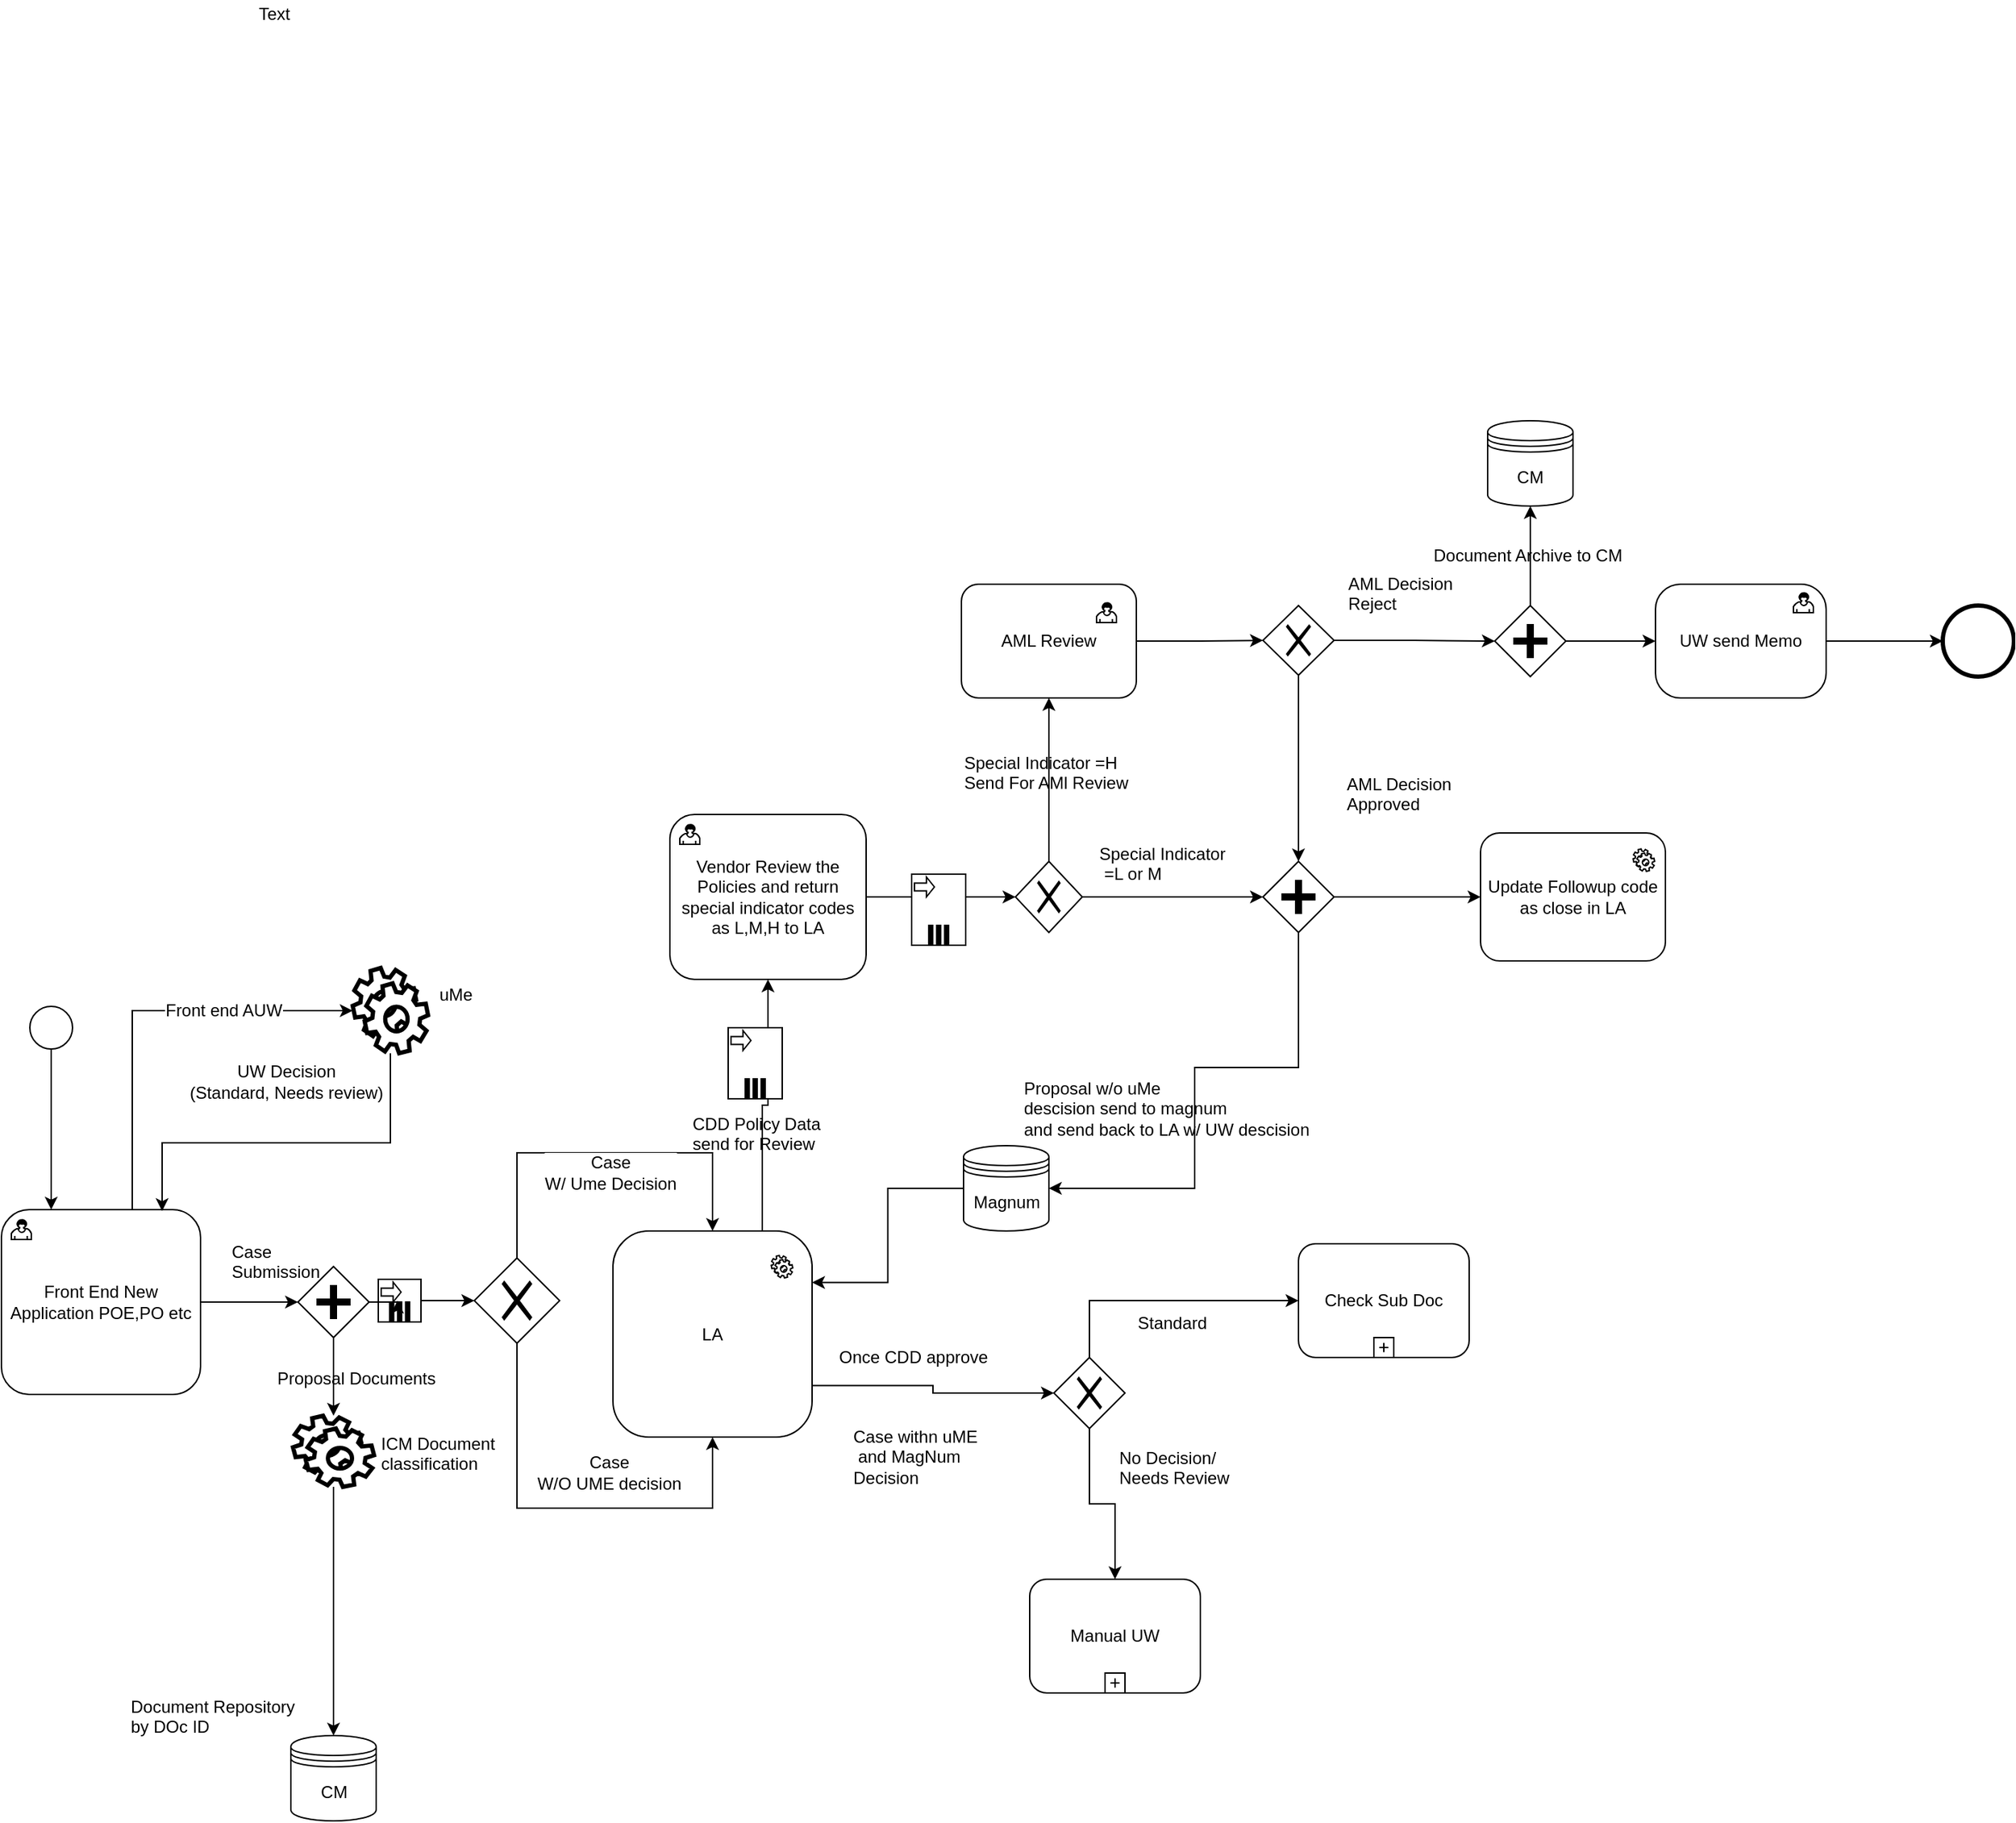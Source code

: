 <mxfile version="10.6.7" type="github"><diagram id="lxQQWJ6n7Uky1MyaPyD6" name="Page-1"><mxGraphModel dx="1634" dy="1656" grid="1" gridSize="10" guides="1" tooltips="1" connect="1" arrows="1" fold="1" page="1" pageScale="1" pageWidth="1100" pageHeight="850" math="0" shadow="0"><root><mxCell id="0"/><mxCell id="1" parent="0"/><mxCell id="KqDIMBqfsmHlB34iRNLq-1" style="edgeStyle=orthogonalEdgeStyle;rounded=0;orthogonalLoop=1;jettySize=auto;html=1;entryX=0.25;entryY=0;entryDx=0;entryDy=0;" edge="1" parent="1" source="KqDIMBqfsmHlB34iRNLq-2" target="KqDIMBqfsmHlB34iRNLq-6"><mxGeometry relative="1" as="geometry"/></mxCell><mxCell id="KqDIMBqfsmHlB34iRNLq-2" value="" style="ellipse;whiteSpace=wrap;html=1;aspect=fixed;" vertex="1" parent="1"><mxGeometry x="80" y="77" width="30" height="30" as="geometry"/></mxCell><mxCell id="KqDIMBqfsmHlB34iRNLq-3" style="edgeStyle=orthogonalEdgeStyle;rounded=0;orthogonalLoop=1;jettySize=auto;html=1;exitX=0.657;exitY=0;exitDx=0;exitDy=0;entryX=0;entryY=0.5;entryDx=0;entryDy=0;exitPerimeter=0;" edge="1" parent="1" source="KqDIMBqfsmHlB34iRNLq-6" target="KqDIMBqfsmHlB34iRNLq-10"><mxGeometry relative="1" as="geometry"><mxPoint x="240" y="90" as="targetPoint"/><Array as="points"><mxPoint x="152" y="80"/></Array></mxGeometry></mxCell><mxCell id="KqDIMBqfsmHlB34iRNLq-4" value="Front end AUW" style="text;html=1;resizable=0;points=[];align=center;verticalAlign=middle;labelBackgroundColor=#ffffff;" vertex="1" connectable="0" parent="KqDIMBqfsmHlB34iRNLq-3"><mxGeometry x="0.082" y="-1" relative="1" as="geometry"><mxPoint x="44" y="-1" as="offset"/></mxGeometry></mxCell><mxCell id="KqDIMBqfsmHlB34iRNLq-5" style="edgeStyle=orthogonalEdgeStyle;rounded=0;orthogonalLoop=1;jettySize=auto;html=1;" edge="1" parent="1" source="KqDIMBqfsmHlB34iRNLq-32" target="KqDIMBqfsmHlB34iRNLq-16"><mxGeometry relative="1" as="geometry"><mxPoint x="255" y="285" as="targetPoint"/></mxGeometry></mxCell><mxCell id="KqDIMBqfsmHlB34iRNLq-6" value="Front End New Application POE,PO etc" style="html=1;whiteSpace=wrap;rounded=1;" vertex="1" parent="1"><mxGeometry x="60" y="220" width="140" height="130" as="geometry"/></mxCell><mxCell id="KqDIMBqfsmHlB34iRNLq-7" value="" style="html=1;shape=mxgraph.bpmn.user_task;outlineConnect=0;" vertex="1" parent="KqDIMBqfsmHlB34iRNLq-6"><mxGeometry width="14" height="14" relative="1" as="geometry"><mxPoint x="7" y="7" as="offset"/></mxGeometry></mxCell><mxCell id="KqDIMBqfsmHlB34iRNLq-8" style="edgeStyle=orthogonalEdgeStyle;rounded=0;orthogonalLoop=1;jettySize=auto;html=1;entryX=0.807;entryY=0.008;entryDx=0;entryDy=0;entryPerimeter=0;" edge="1" parent="1" source="KqDIMBqfsmHlB34iRNLq-10" target="KqDIMBqfsmHlB34iRNLq-6"><mxGeometry relative="1" as="geometry"><mxPoint x="300" y="130" as="sourcePoint"/><Array as="points"><mxPoint x="334" y="173"/><mxPoint x="173" y="173"/></Array></mxGeometry></mxCell><mxCell id="KqDIMBqfsmHlB34iRNLq-9" value="UW Decision &lt;br&gt;(Standard, Needs review)" style="text;html=1;resizable=0;points=[];align=center;verticalAlign=middle;labelBackgroundColor=#ffffff;direction=north;" vertex="1" connectable="0" parent="KqDIMBqfsmHlB34iRNLq-8"><mxGeometry x="-0.184" y="-13" relative="1" as="geometry"><mxPoint x="-25.5" y="-30" as="offset"/></mxGeometry></mxCell><mxCell id="KqDIMBqfsmHlB34iRNLq-10" value="" style="shape=mxgraph.bpmn.service_task;html=1;outlineConnect=0;fontFamily=Helvetica;fontSize=12;fontColor=#000000;align=center;strokeColor=#000000;strokeWidth=3;fillColor=#ffffff;" vertex="1" parent="1"><mxGeometry x="307" y="50" width="53" height="60" as="geometry"/></mxCell><mxCell id="KqDIMBqfsmHlB34iRNLq-11" value="Case &lt;br&gt;Submission" style="text;html=1;resizable=0;points=[];autosize=1;align=left;verticalAlign=top;spacingTop=-4;" vertex="1" parent="1"><mxGeometry x="220" y="240" width="80" height="30" as="geometry"/></mxCell><mxCell id="KqDIMBqfsmHlB34iRNLq-12" style="edgeStyle=orthogonalEdgeStyle;rounded=0;orthogonalLoop=1;jettySize=auto;html=1;entryX=0.5;entryY=0;entryDx=0;entryDy=0;exitX=0.5;exitY=0;exitDx=0;exitDy=0;" edge="1" parent="1" source="KqDIMBqfsmHlB34iRNLq-16" target="KqDIMBqfsmHlB34iRNLq-21"><mxGeometry relative="1" as="geometry"><Array as="points"><mxPoint x="423" y="180"/><mxPoint x="560" y="180"/></Array></mxGeometry></mxCell><mxCell id="KqDIMBqfsmHlB34iRNLq-13" value="Case&lt;br&gt;W/ Ume Decision" style="text;html=1;resizable=0;points=[];align=center;verticalAlign=middle;labelBackgroundColor=#ffffff;" vertex="1" connectable="0" parent="KqDIMBqfsmHlB34iRNLq-12"><mxGeometry x="-0.535" y="-32" relative="1" as="geometry"><mxPoint x="33" y="2" as="offset"/></mxGeometry></mxCell><mxCell id="KqDIMBqfsmHlB34iRNLq-14" style="edgeStyle=orthogonalEdgeStyle;rounded=0;orthogonalLoop=1;jettySize=auto;html=1;entryX=0.5;entryY=1;entryDx=0;entryDy=0;exitX=0.5;exitY=1;exitDx=0;exitDy=0;" edge="1" parent="1" source="KqDIMBqfsmHlB34iRNLq-16" target="KqDIMBqfsmHlB34iRNLq-21"><mxGeometry relative="1" as="geometry"><mxPoint x="406" y="315" as="sourcePoint"/><mxPoint x="601" y="315" as="targetPoint"/><Array as="points"><mxPoint x="423" y="430"/><mxPoint x="560" y="430"/></Array></mxGeometry></mxCell><mxCell id="KqDIMBqfsmHlB34iRNLq-15" value="Case&lt;br&gt;W/O UME decision" style="text;html=1;resizable=0;points=[];align=center;verticalAlign=middle;labelBackgroundColor=#ffffff;" vertex="1" connectable="0" parent="KqDIMBqfsmHlB34iRNLq-14"><mxGeometry x="-0.114" y="-2" relative="1" as="geometry"><mxPoint x="46" y="-27" as="offset"/></mxGeometry></mxCell><mxCell id="KqDIMBqfsmHlB34iRNLq-16" value="" style="shape=mxgraph.bpmn.shape;html=1;verticalLabelPosition=bottom;labelBackgroundColor=#ffffff;verticalAlign=top;align=center;perimeter=rhombusPerimeter;background=gateway;outlineConnect=0;outline=none;symbol=exclusiveGw;" vertex="1" parent="1"><mxGeometry x="392.5" y="254" width="60" height="60" as="geometry"/></mxCell><mxCell id="KqDIMBqfsmHlB34iRNLq-17" style="edgeStyle=orthogonalEdgeStyle;rounded=0;orthogonalLoop=1;jettySize=auto;html=1;entryX=1;entryY=0.25;entryDx=0;entryDy=0;" edge="1" parent="1" source="KqDIMBqfsmHlB34iRNLq-18" target="KqDIMBqfsmHlB34iRNLq-21"><mxGeometry relative="1" as="geometry"/></mxCell><mxCell id="KqDIMBqfsmHlB34iRNLq-18" value="Magnum" style="shape=datastore;whiteSpace=wrap;html=1;" vertex="1" parent="1"><mxGeometry x="736.5" y="175" width="60" height="60" as="geometry"/></mxCell><mxCell id="KqDIMBqfsmHlB34iRNLq-19" style="edgeStyle=orthogonalEdgeStyle;rounded=0;orthogonalLoop=1;jettySize=auto;html=1;entryX=0.5;entryY=1;entryDx=0;entryDy=0;exitX=0.75;exitY=0;exitDx=0;exitDy=0;" edge="1" parent="1" source="KqDIMBqfsmHlB34iRNLq-21" target="KqDIMBqfsmHlB34iRNLq-57"><mxGeometry relative="1" as="geometry"/></mxCell><mxCell id="KqDIMBqfsmHlB34iRNLq-20" style="edgeStyle=orthogonalEdgeStyle;rounded=0;orthogonalLoop=1;jettySize=auto;html=1;entryX=0;entryY=0.5;entryDx=0;entryDy=0;exitX=1;exitY=0.75;exitDx=0;exitDy=0;" edge="1" parent="1" source="KqDIMBqfsmHlB34iRNLq-21" target="KqDIMBqfsmHlB34iRNLq-84"><mxGeometry relative="1" as="geometry"/></mxCell><mxCell id="KqDIMBqfsmHlB34iRNLq-21" value="LA" style="shape=ext;rounded=1;html=1;whiteSpace=wrap;arcSize=18;" vertex="1" parent="1"><mxGeometry x="490" y="235" width="140" height="145" as="geometry"/></mxCell><mxCell id="KqDIMBqfsmHlB34iRNLq-22" style="edgeStyle=orthogonalEdgeStyle;rounded=0;orthogonalLoop=1;jettySize=auto;html=1;" edge="1" parent="1" source="KqDIMBqfsmHlB34iRNLq-23" target="KqDIMBqfsmHlB34iRNLq-26"><mxGeometry relative="1" as="geometry"/></mxCell><mxCell id="KqDIMBqfsmHlB34iRNLq-23" value="" style="shape=mxgraph.bpmn.shape;html=1;verticalLabelPosition=bottom;labelBackgroundColor=#ffffff;verticalAlign=top;align=center;perimeter=rhombusPerimeter;background=gateway;outlineConnect=0;outline=none;symbol=parallelGw;" vertex="1" parent="1"><mxGeometry x="268.5" y="260" width="50" height="50" as="geometry"/></mxCell><mxCell id="KqDIMBqfsmHlB34iRNLq-24" style="edgeStyle=orthogonalEdgeStyle;rounded=0;orthogonalLoop=1;jettySize=auto;html=1;" edge="1" parent="1" source="KqDIMBqfsmHlB34iRNLq-6" target="KqDIMBqfsmHlB34iRNLq-23"><mxGeometry relative="1" as="geometry"><mxPoint x="380" y="285" as="targetPoint"/><mxPoint x="200" y="285" as="sourcePoint"/></mxGeometry></mxCell><mxCell id="KqDIMBqfsmHlB34iRNLq-25" value="" style="edgeStyle=orthogonalEdgeStyle;rounded=0;orthogonalLoop=1;jettySize=auto;html=1;" edge="1" parent="1" source="KqDIMBqfsmHlB34iRNLq-26" target="KqDIMBqfsmHlB34iRNLq-27"><mxGeometry relative="1" as="geometry"/></mxCell><mxCell id="KqDIMBqfsmHlB34iRNLq-26" value="" style="shape=mxgraph.bpmn.service_task;html=1;outlineConnect=0;fontFamily=Helvetica;fontSize=12;fontColor=#000000;align=center;strokeColor=#000000;strokeWidth=3;fillColor=#ffffff;" vertex="1" parent="1"><mxGeometry x="265" y="365" width="57" height="50" as="geometry"/></mxCell><mxCell id="KqDIMBqfsmHlB34iRNLq-27" value="CM" style="shape=datastore;whiteSpace=wrap;html=1;" vertex="1" parent="1"><mxGeometry x="263.5" y="590" width="60" height="60" as="geometry"/></mxCell><mxCell id="KqDIMBqfsmHlB34iRNLq-28" value="ICM Document &lt;br&gt;classification" style="text;html=1;resizable=0;points=[];autosize=1;align=left;verticalAlign=top;spacingTop=-4;" vertex="1" parent="1"><mxGeometry x="325" y="375" width="100" height="30" as="geometry"/></mxCell><mxCell id="KqDIMBqfsmHlB34iRNLq-29" value="Document Repository &lt;br&gt;by DOc ID" style="text;html=1;resizable=0;points=[];autosize=1;align=left;verticalAlign=top;spacingTop=-4;" vertex="1" parent="1"><mxGeometry x="149" y="560" width="130" height="30" as="geometry"/></mxCell><mxCell id="KqDIMBqfsmHlB34iRNLq-30" value="Proposal Documents" style="text;html=1;resizable=0;points=[];autosize=1;align=left;verticalAlign=top;spacingTop=-4;" vertex="1" parent="1"><mxGeometry x="252" y="329" width="130" height="20" as="geometry"/></mxCell><mxCell id="KqDIMBqfsmHlB34iRNLq-31" value="uMe" style="text;html=1;resizable=0;points=[];autosize=1;align=left;verticalAlign=top;spacingTop=-4;" vertex="1" parent="1"><mxGeometry x="366" y="59" width="40" height="20" as="geometry"/></mxCell><mxCell id="KqDIMBqfsmHlB34iRNLq-32" value="" style="shape=note;whiteSpace=wrap;size=0;html=1;" vertex="1" parent="1"><mxGeometry x="325" y="269" width="30" height="30" as="geometry"/></mxCell><mxCell id="KqDIMBqfsmHlB34iRNLq-33" value="" style="html=1;shape=singleArrow;arrowWidth=0.4;arrowSize=0.4;outlineConnect=0;" vertex="1" parent="KqDIMBqfsmHlB34iRNLq-32"><mxGeometry width="14" height="14" relative="1" as="geometry"><mxPoint x="2" y="2" as="offset"/></mxGeometry></mxCell><mxCell id="KqDIMBqfsmHlB34iRNLq-34" value="" style="html=1;whiteSpace=wrap;shape=parallelMarker;outlineConnect=0;" vertex="1" parent="KqDIMBqfsmHlB34iRNLq-32"><mxGeometry x="0.5" y="1" width="14" height="14" relative="1" as="geometry"><mxPoint x="-7" y="-14" as="offset"/></mxGeometry></mxCell><mxCell id="KqDIMBqfsmHlB34iRNLq-35" style="edgeStyle=orthogonalEdgeStyle;rounded=0;orthogonalLoop=1;jettySize=auto;html=1;" edge="1" parent="1" source="KqDIMBqfsmHlB34iRNLq-23" target="KqDIMBqfsmHlB34iRNLq-32"><mxGeometry relative="1" as="geometry"><mxPoint x="380" y="285" as="targetPoint"/><mxPoint x="318.5" y="285" as="sourcePoint"/></mxGeometry></mxCell><mxCell id="KqDIMBqfsmHlB34iRNLq-36" style="edgeStyle=orthogonalEdgeStyle;rounded=0;orthogonalLoop=1;jettySize=auto;html=1;entryX=0.5;entryY=0;entryDx=0;entryDy=0;exitX=0.5;exitY=1;exitDx=0;exitDy=0;" edge="1" parent="1" source="KqDIMBqfsmHlB34iRNLq-84" target="KqDIMBqfsmHlB34iRNLq-38"><mxGeometry relative="1" as="geometry"><mxPoint x="793.294" y="369.679" as="sourcePoint"/></mxGeometry></mxCell><mxCell id="KqDIMBqfsmHlB34iRNLq-37" value="Case withn uME&lt;br&gt;&amp;nbsp;and&amp;nbsp;MagNum &lt;br&gt;Decision&lt;br&gt;" style="text;html=1;resizable=0;points=[];autosize=1;align=left;verticalAlign=top;spacingTop=-4;" vertex="1" parent="1"><mxGeometry x="656.5" y="370" width="100" height="40" as="geometry"/></mxCell><mxCell id="KqDIMBqfsmHlB34iRNLq-38" value="Manual UW" style="html=1;whiteSpace=wrap;rounded=1;" vertex="1" parent="1"><mxGeometry x="783" y="480" width="120" height="80" as="geometry"/></mxCell><mxCell id="KqDIMBqfsmHlB34iRNLq-39" value="" style="html=1;shape=plus;outlineConnect=0;" vertex="1" parent="KqDIMBqfsmHlB34iRNLq-38"><mxGeometry x="0.5" y="1" width="14" height="14" relative="1" as="geometry"><mxPoint x="-7" y="-14" as="offset"/></mxGeometry></mxCell><mxCell id="KqDIMBqfsmHlB34iRNLq-40" value="No Decision/&lt;br&gt;Needs Review" style="text;html=1;resizable=0;points=[];autosize=1;align=left;verticalAlign=top;spacingTop=-4;" vertex="1" parent="1"><mxGeometry x="844" y="385" width="90" height="30" as="geometry"/></mxCell><mxCell id="KqDIMBqfsmHlB34iRNLq-41" style="edgeStyle=orthogonalEdgeStyle;rounded=0;orthogonalLoop=1;jettySize=auto;html=1;exitX=0.5;exitY=0;exitDx=0;exitDy=0;entryX=0;entryY=0.5;entryDx=0;entryDy=0;" edge="1" parent="1" source="KqDIMBqfsmHlB34iRNLq-84" target="KqDIMBqfsmHlB34iRNLq-42"><mxGeometry relative="1" as="geometry"><mxPoint x="793.294" y="311.412" as="sourcePoint"/></mxGeometry></mxCell><mxCell id="KqDIMBqfsmHlB34iRNLq-42" value="Check Sub Doc" style="html=1;whiteSpace=wrap;rounded=1;" vertex="1" parent="1"><mxGeometry x="972" y="244" width="120" height="80" as="geometry"/></mxCell><UserObject label="" link="data:page/id,g38KJujzTJCyRzfvf-G3" id="KqDIMBqfsmHlB34iRNLq-43"><mxCell style="html=1;shape=plus;outlineConnect=0;" vertex="1" parent="KqDIMBqfsmHlB34iRNLq-42"><mxGeometry x="0.5" y="1" width="14" height="14" relative="1" as="geometry"><mxPoint x="-7" y="-14" as="offset"/></mxGeometry></mxCell></UserObject><mxCell id="KqDIMBqfsmHlB34iRNLq-44" value="Standard" style="text;html=1;resizable=0;points=[];autosize=1;align=left;verticalAlign=top;spacingTop=-4;" vertex="1" parent="1"><mxGeometry x="857" y="290" width="60" height="20" as="geometry"/></mxCell><mxCell id="KqDIMBqfsmHlB34iRNLq-45" value="Text" style="text;html=1;resizable=0;points=[];autosize=1;align=left;verticalAlign=top;spacingTop=-4;" vertex="1" parent="1"><mxGeometry x="239" y="-631" width="40" height="20" as="geometry"/></mxCell><mxCell id="KqDIMBqfsmHlB34iRNLq-46" value="Update Followup code as close in LA&lt;br&gt;" style="html=1;whiteSpace=wrap;rounded=1;" vertex="1" parent="1"><mxGeometry x="1100" y="-45" width="130" height="90" as="geometry"/></mxCell><mxCell id="KqDIMBqfsmHlB34iRNLq-47" value="" style="shape=mxgraph.bpmn.service_task;html=1;outlineConnect=0;" vertex="1" parent="KqDIMBqfsmHlB34iRNLq-46"><mxGeometry x="107.25" y="11.25" width="15.167" height="15.75" as="geometry"/></mxCell><mxCell id="KqDIMBqfsmHlB34iRNLq-48" style="edgeStyle=orthogonalEdgeStyle;rounded=0;orthogonalLoop=1;jettySize=auto;html=1;" edge="1" parent="1" source="KqDIMBqfsmHlB34iRNLq-49" target="KqDIMBqfsmHlB34iRNLq-55"><mxGeometry relative="1" as="geometry"/></mxCell><mxCell id="KqDIMBqfsmHlB34iRNLq-49" value="" style="shape=mxgraph.bpmn.shape;html=1;verticalLabelPosition=bottom;labelBackgroundColor=#ffffff;verticalAlign=top;align=center;perimeter=rhombusPerimeter;background=gateway;outlineConnect=0;outline=none;symbol=exclusiveGw;" vertex="1" parent="1"><mxGeometry x="773" y="-25" width="47" height="50" as="geometry"/></mxCell><mxCell id="KqDIMBqfsmHlB34iRNLq-50" style="edgeStyle=orthogonalEdgeStyle;rounded=0;orthogonalLoop=1;jettySize=auto;html=1;entryX=0.5;entryY=1;entryDx=0;entryDy=0;exitX=0.5;exitY=0;exitDx=0;exitDy=0;" edge="1" parent="1" source="KqDIMBqfsmHlB34iRNLq-49" target="KqDIMBqfsmHlB34iRNLq-61"><mxGeometry relative="1" as="geometry"><mxPoint x="812" y="244" as="sourcePoint"/><mxPoint x="954" y="120" as="targetPoint"/></mxGeometry></mxCell><mxCell id="KqDIMBqfsmHlB34iRNLq-51" value="Special Indicator =H&lt;br&gt;Send For AMl Review&lt;br&gt;" style="text;html=1;resizable=0;points=[];autosize=1;align=left;verticalAlign=top;spacingTop=-4;" vertex="1" parent="1"><mxGeometry x="735" y="-104" width="130" height="30" as="geometry"/></mxCell><mxCell id="KqDIMBqfsmHlB34iRNLq-52" value="Special Indicator&lt;br&gt;&amp;nbsp;=L or M" style="text;html=1;resizable=0;points=[];autosize=1;align=left;verticalAlign=top;spacingTop=-4;" vertex="1" parent="1"><mxGeometry x="830" y="-40" width="100" height="30" as="geometry"/></mxCell><mxCell id="KqDIMBqfsmHlB34iRNLq-53" style="edgeStyle=orthogonalEdgeStyle;rounded=0;orthogonalLoop=1;jettySize=auto;html=1;exitX=0.5;exitY=1;exitDx=0;exitDy=0;" edge="1" parent="1" source="KqDIMBqfsmHlB34iRNLq-55" target="KqDIMBqfsmHlB34iRNLq-18"><mxGeometry relative="1" as="geometry"><mxPoint x="840" y="120" as="targetPoint"/><Array as="points"><mxPoint x="899" y="120"/></Array></mxGeometry></mxCell><mxCell id="KqDIMBqfsmHlB34iRNLq-54" style="edgeStyle=orthogonalEdgeStyle;rounded=0;orthogonalLoop=1;jettySize=auto;html=1;entryX=0;entryY=0.5;entryDx=0;entryDy=0;" edge="1" parent="1" source="KqDIMBqfsmHlB34iRNLq-55" target="KqDIMBqfsmHlB34iRNLq-46"><mxGeometry relative="1" as="geometry"/></mxCell><mxCell id="KqDIMBqfsmHlB34iRNLq-55" value="" style="shape=mxgraph.bpmn.shape;html=1;verticalLabelPosition=bottom;labelBackgroundColor=#ffffff;verticalAlign=top;align=center;perimeter=rhombusPerimeter;background=gateway;outlineConnect=0;outline=none;symbol=parallelGw;" vertex="1" parent="1"><mxGeometry x="947" y="-25" width="50" height="50" as="geometry"/></mxCell><mxCell id="KqDIMBqfsmHlB34iRNLq-56" style="edgeStyle=orthogonalEdgeStyle;rounded=0;orthogonalLoop=1;jettySize=auto;html=1;entryX=0;entryY=0.5;entryDx=0;entryDy=0;" edge="1" parent="1" source="KqDIMBqfsmHlB34iRNLq-57" target="KqDIMBqfsmHlB34iRNLq-49"><mxGeometry relative="1" as="geometry"/></mxCell><mxCell id="KqDIMBqfsmHlB34iRNLq-57" value="Vendor Review the Policies and return special indicator codes as L,M,H to LA" style="html=1;whiteSpace=wrap;rounded=1;" vertex="1" parent="1"><mxGeometry x="530" y="-58" width="138" height="116" as="geometry"/></mxCell><mxCell id="KqDIMBqfsmHlB34iRNLq-58" value="" style="html=1;shape=mxgraph.bpmn.user_task;outlineConnect=0;" vertex="1" parent="KqDIMBqfsmHlB34iRNLq-57"><mxGeometry width="14" height="14" relative="1" as="geometry"><mxPoint x="7" y="7" as="offset"/></mxGeometry></mxCell><mxCell id="KqDIMBqfsmHlB34iRNLq-59" value="Proposal w/o uMe&amp;nbsp;&lt;br&gt;descision send to magnum&lt;br&gt;and send back to LA w/ UW descision" style="text;html=1;resizable=0;points=[];autosize=1;align=left;verticalAlign=top;spacingTop=-4;" vertex="1" parent="1"><mxGeometry x="777" y="125" width="220" height="40" as="geometry"/></mxCell><mxCell id="KqDIMBqfsmHlB34iRNLq-60" style="edgeStyle=orthogonalEdgeStyle;rounded=0;orthogonalLoop=1;jettySize=auto;html=1;" edge="1" parent="1" source="KqDIMBqfsmHlB34iRNLq-81" target="KqDIMBqfsmHlB34iRNLq-79"><mxGeometry relative="1" as="geometry"/></mxCell><mxCell id="KqDIMBqfsmHlB34iRNLq-61" value="AML Review" style="shape=ext;rounded=1;html=1;whiteSpace=wrap;" vertex="1" parent="1"><mxGeometry x="735" y="-220" width="123" height="80" as="geometry"/></mxCell><mxCell id="KqDIMBqfsmHlB34iRNLq-62" value="" style="html=1;shape=mxgraph.bpmn.user_task;outlineConnect=0;" vertex="1" parent="1"><mxGeometry x="830" y="-207" width="14" height="14" as="geometry"><mxPoint x="7" y="7" as="offset"/></mxGeometry></mxCell><mxCell id="KqDIMBqfsmHlB34iRNLq-63" style="edgeStyle=orthogonalEdgeStyle;rounded=0;orthogonalLoop=1;jettySize=auto;html=1;entryX=0;entryY=0.5;entryDx=0;entryDy=0;exitX=1;exitY=0.5;exitDx=0;exitDy=0;" edge="1" parent="1" source="KqDIMBqfsmHlB34iRNLq-79" target="KqDIMBqfsmHlB34iRNLq-66"><mxGeometry relative="1" as="geometry"/></mxCell><mxCell id="KqDIMBqfsmHlB34iRNLq-64" value="AML Decision &lt;br&gt;Approved" style="text;html=1;resizable=0;points=[];autosize=1;align=left;verticalAlign=top;spacingTop=-4;" vertex="1" parent="1"><mxGeometry x="1004" y="-89" width="90" height="30" as="geometry"/></mxCell><mxCell id="KqDIMBqfsmHlB34iRNLq-65" style="edgeStyle=orthogonalEdgeStyle;rounded=0;orthogonalLoop=1;jettySize=auto;html=1;entryX=0;entryY=0.5;entryDx=0;entryDy=0;" edge="1" parent="1" source="KqDIMBqfsmHlB34iRNLq-66" target="KqDIMBqfsmHlB34iRNLq-83"><mxGeometry relative="1" as="geometry"/></mxCell><mxCell id="KqDIMBqfsmHlB34iRNLq-66" value="UW send Memo&lt;br&gt;" style="shape=ext;rounded=1;html=1;whiteSpace=wrap;arcSize=22;" vertex="1" parent="1"><mxGeometry x="1223" y="-220" width="120" height="80" as="geometry"/></mxCell><mxCell id="KqDIMBqfsmHlB34iRNLq-67" value="" style="html=1;shape=mxgraph.bpmn.user_task;outlineConnect=0;" vertex="1" parent="1"><mxGeometry x="1320" y="-214" width="14" height="14" as="geometry"><mxPoint x="7" y="7" as="offset"/></mxGeometry></mxCell><mxCell id="KqDIMBqfsmHlB34iRNLq-68" value="AML Decision&amp;nbsp;&lt;br&gt;Reject&lt;br&gt;" style="text;html=1;resizable=0;points=[];autosize=1;align=left;verticalAlign=top;spacingTop=-4;" vertex="1" parent="1"><mxGeometry x="1005" y="-230" width="90" height="30" as="geometry"/></mxCell><mxCell id="KqDIMBqfsmHlB34iRNLq-69" style="edgeStyle=orthogonalEdgeStyle;rounded=0;orthogonalLoop=1;jettySize=auto;html=1;exitX=0.5;exitY=0;exitDx=0;exitDy=0;" edge="1" parent="1" source="KqDIMBqfsmHlB34iRNLq-79" target="KqDIMBqfsmHlB34iRNLq-70"><mxGeometry relative="1" as="geometry"><mxPoint x="870" y="6" as="targetPoint"/></mxGeometry></mxCell><mxCell id="KqDIMBqfsmHlB34iRNLq-70" value="CM" style="shape=datastore;whiteSpace=wrap;html=1;" vertex="1" parent="1"><mxGeometry x="1105" y="-335" width="60" height="60" as="geometry"/></mxCell><mxCell id="KqDIMBqfsmHlB34iRNLq-71" value="Document Archive to CM" style="text;html=1;resizable=0;points=[];autosize=1;align=left;verticalAlign=top;spacingTop=-4;" vertex="1" parent="1"><mxGeometry x="1064.5" y="-250" width="150" height="20" as="geometry"/></mxCell><mxCell id="KqDIMBqfsmHlB34iRNLq-72" value="" style="shape=note;whiteSpace=wrap;size=0;html=1;" vertex="1" parent="1"><mxGeometry x="700" y="-16" width="38" height="50" as="geometry"/></mxCell><mxCell id="KqDIMBqfsmHlB34iRNLq-73" value="" style="html=1;shape=singleArrow;arrowWidth=0.4;arrowSize=0.4;outlineConnect=0;" vertex="1" parent="KqDIMBqfsmHlB34iRNLq-72"><mxGeometry width="14" height="14" relative="1" as="geometry"><mxPoint x="2" y="2" as="offset"/></mxGeometry></mxCell><mxCell id="KqDIMBqfsmHlB34iRNLq-74" value="" style="html=1;whiteSpace=wrap;shape=parallelMarker;outlineConnect=0;" vertex="1" parent="KqDIMBqfsmHlB34iRNLq-72"><mxGeometry x="0.5" y="1" width="14" height="14" relative="1" as="geometry"><mxPoint x="-7" y="-14" as="offset"/></mxGeometry></mxCell><mxCell id="KqDIMBqfsmHlB34iRNLq-75" value="" style="shape=note;whiteSpace=wrap;size=0;html=1;" vertex="1" parent="1"><mxGeometry x="571" y="92" width="38" height="50" as="geometry"/></mxCell><mxCell id="KqDIMBqfsmHlB34iRNLq-76" value="" style="html=1;shape=singleArrow;arrowWidth=0.4;arrowSize=0.4;outlineConnect=0;" vertex="1" parent="KqDIMBqfsmHlB34iRNLq-75"><mxGeometry width="14" height="14" relative="1" as="geometry"><mxPoint x="2" y="2" as="offset"/></mxGeometry></mxCell><mxCell id="KqDIMBqfsmHlB34iRNLq-77" value="" style="html=1;whiteSpace=wrap;shape=parallelMarker;outlineConnect=0;" vertex="1" parent="KqDIMBqfsmHlB34iRNLq-75"><mxGeometry x="0.5" y="1" width="14" height="14" relative="1" as="geometry"><mxPoint x="-7" y="-14" as="offset"/></mxGeometry></mxCell><mxCell id="KqDIMBqfsmHlB34iRNLq-78" value="CDD Policy Data &lt;br&gt;send for Review" style="text;html=1;resizable=0;points=[];autosize=1;align=left;verticalAlign=top;spacingTop=-4;" vertex="1" parent="1"><mxGeometry x="544" y="150" width="110" height="30" as="geometry"/></mxCell><mxCell id="KqDIMBqfsmHlB34iRNLq-79" value="" style="shape=mxgraph.bpmn.shape;html=1;verticalLabelPosition=bottom;labelBackgroundColor=#ffffff;verticalAlign=top;align=center;perimeter=rhombusPerimeter;background=gateway;outlineConnect=0;outline=none;symbol=parallelGw;" vertex="1" parent="1"><mxGeometry x="1110" y="-205" width="50" height="50" as="geometry"/></mxCell><mxCell id="KqDIMBqfsmHlB34iRNLq-80" style="edgeStyle=orthogonalEdgeStyle;rounded=0;orthogonalLoop=1;jettySize=auto;html=1;exitX=0.5;exitY=1;exitDx=0;exitDy=0;entryX=0.5;entryY=0;entryDx=0;entryDy=0;" edge="1" parent="1" source="KqDIMBqfsmHlB34iRNLq-81" target="KqDIMBqfsmHlB34iRNLq-55"><mxGeometry relative="1" as="geometry"/></mxCell><mxCell id="KqDIMBqfsmHlB34iRNLq-81" value="" style="shape=mxgraph.bpmn.shape;html=1;verticalLabelPosition=bottom;labelBackgroundColor=#ffffff;verticalAlign=top;align=center;perimeter=rhombusPerimeter;background=gateway;outlineConnect=0;outline=none;symbol=exclusiveGw;" vertex="1" parent="1"><mxGeometry x="947" y="-205" width="50" height="49" as="geometry"/></mxCell><mxCell id="KqDIMBqfsmHlB34iRNLq-82" style="edgeStyle=orthogonalEdgeStyle;rounded=0;orthogonalLoop=1;jettySize=auto;html=1;" edge="1" parent="1" source="KqDIMBqfsmHlB34iRNLq-61" target="KqDIMBqfsmHlB34iRNLq-81"><mxGeometry relative="1" as="geometry"><mxPoint x="858" y="-180.353" as="sourcePoint"/><mxPoint x="1004.353" y="-180.353" as="targetPoint"/></mxGeometry></mxCell><mxCell id="KqDIMBqfsmHlB34iRNLq-83" value="" style="shape=mxgraph.bpmn.shape;html=1;verticalLabelPosition=bottom;labelBackgroundColor=#ffffff;verticalAlign=top;align=center;perimeter=ellipsePerimeter;outlineConnect=0;outline=end;symbol=general;" vertex="1" parent="1"><mxGeometry x="1425" y="-205" width="50" height="50" as="geometry"/></mxCell><mxCell id="KqDIMBqfsmHlB34iRNLq-84" value="" style="shape=mxgraph.bpmn.shape;html=1;verticalLabelPosition=bottom;labelBackgroundColor=#ffffff;verticalAlign=top;align=center;perimeter=rhombusPerimeter;background=gateway;outlineConnect=0;outline=none;symbol=exclusiveGw;" vertex="1" parent="1"><mxGeometry x="800" y="324" width="50" height="50" as="geometry"/></mxCell><mxCell id="KqDIMBqfsmHlB34iRNLq-85" value="Once CDD approve" style="text;html=1;resizable=0;points=[];autosize=1;align=left;verticalAlign=top;spacingTop=-4;" vertex="1" parent="1"><mxGeometry x="646.5" y="314" width="120" height="20" as="geometry"/></mxCell><mxCell id="KqDIMBqfsmHlB34iRNLq-86" value="" style="shape=mxgraph.bpmn.service_task;html=1;outlineConnect=0;" vertex="1" parent="1"><mxGeometry x="601.25" y="252.25" width="15.167" height="15.75" as="geometry"/></mxCell></root></mxGraphModel></diagram><diagram name="Check Sub-Doc" id="SPMCeLQFi5XglZAR8ZqK"><mxGraphModel dx="1634" dy="806" grid="1" gridSize="10" guides="1" tooltips="1" connect="1" arrows="1" fold="1" page="1" pageScale="1" pageWidth="1100" pageHeight="850" math="0" shadow="0"><root><mxCell id="WwblNFEP8pAeLDru7k0a-0"/><mxCell id="WwblNFEP8pAeLDru7k0a-1" parent="WwblNFEP8pAeLDru7k0a-0"/><mxCell id="RSEC_-hgBKdYAVpmYEb4-9" style="edgeStyle=orthogonalEdgeStyle;rounded=0;orthogonalLoop=1;jettySize=auto;html=1;entryX=0;entryY=0.5;entryDx=0;entryDy=0;" parent="WwblNFEP8pAeLDru7k0a-1" source="oemNn3tYLQiDxQ61lGhI-0" target="RSEC_-hgBKdYAVpmYEb4-5" edge="1"><mxGeometry relative="1" as="geometry"/></mxCell><mxCell id="oemNn3tYLQiDxQ61lGhI-0" value="" style="shape=mxgraph.bpmn.shape;html=1;verticalLabelPosition=bottom;labelBackgroundColor=#ffffff;verticalAlign=top;align=center;perimeter=ellipsePerimeter;outlineConnect=0;outline=standard;symbol=general;" parent="WwblNFEP8pAeLDru7k0a-1" vertex="1"><mxGeometry x="70" y="453" width="50" height="50" as="geometry"/></mxCell><mxCell id="XcDbVO_ld1ygjVAdSSOk-2" style="edgeStyle=orthogonalEdgeStyle;rounded=0;orthogonalLoop=1;jettySize=auto;html=1;entryX=0.5;entryY=0;entryDx=0;entryDy=0;" parent="WwblNFEP8pAeLDru7k0a-1" source="X1d6xL5DRHUXLidoICGH-3" target="XcDbVO_ld1ygjVAdSSOk-0" edge="1"><mxGeometry relative="1" as="geometry"/></mxCell><mxCell id="X1d6xL5DRHUXLidoICGH-3" value="Check ICC" style="html=1;whiteSpace=wrap;rounded=1;" parent="WwblNFEP8pAeLDru7k0a-1" vertex="1"><mxGeometry x="260" y="301" width="120" height="80" as="geometry"/></mxCell><mxCell id="RSEC_-hgBKdYAVpmYEb4-0" value="" style="shape=mxgraph.bpmn.service_task;html=1;outlineConnect=0;" parent="X1d6xL5DRHUXLidoICGH-3" vertex="1"><mxGeometry x="106" y="10" width="14" height="14" as="geometry"/></mxCell><mxCell id="G4sugsOVQFpJAqId70U1-5" style="edgeStyle=orthogonalEdgeStyle;rounded=0;orthogonalLoop=1;jettySize=auto;html=1;entryX=0;entryY=0.5;entryDx=0;entryDy=0;" parent="WwblNFEP8pAeLDru7k0a-1" source="RSEC_-hgBKdYAVpmYEb4-1" target="XcDbVO_ld1ygjVAdSSOk-0" edge="1"><mxGeometry relative="1" as="geometry"/></mxCell><mxCell id="RSEC_-hgBKdYAVpmYEb4-1" value="Check Giro" style="html=1;whiteSpace=wrap;rounded=1;" parent="WwblNFEP8pAeLDru7k0a-1" vertex="1"><mxGeometry x="263" y="420" width="120" height="80" as="geometry"/></mxCell><mxCell id="RSEC_-hgBKdYAVpmYEb4-2" value="" style="shape=mxgraph.bpmn.service_task;html=1;outlineConnect=0;" parent="RSEC_-hgBKdYAVpmYEb4-1" vertex="1"><mxGeometry x="106" y="10" width="14" height="14" as="geometry"/></mxCell><mxCell id="RSEC_-hgBKdYAVpmYEb4-3" value="Check E manager Approval/PMS" style="html=1;whiteSpace=wrap;rounded=1;" parent="WwblNFEP8pAeLDru7k0a-1" vertex="1"><mxGeometry x="270" y="560" width="120" height="80" as="geometry"/></mxCell><mxCell id="RSEC_-hgBKdYAVpmYEb4-4" value="" style="shape=mxgraph.bpmn.service_task;html=1;outlineConnect=0;" parent="RSEC_-hgBKdYAVpmYEb4-3" vertex="1"><mxGeometry x="106" y="10" width="14" height="14" as="geometry"/></mxCell><mxCell id="RSEC_-hgBKdYAVpmYEb4-7" style="edgeStyle=orthogonalEdgeStyle;rounded=0;orthogonalLoop=1;jettySize=auto;html=1;entryX=-0.008;entryY=0.6;entryDx=0;entryDy=0;entryPerimeter=0;exitX=0.5;exitY=0;exitDx=0;exitDy=0;" parent="WwblNFEP8pAeLDru7k0a-1" source="RSEC_-hgBKdYAVpmYEb4-5" target="X1d6xL5DRHUXLidoICGH-3" edge="1"><mxGeometry relative="1" as="geometry"/></mxCell><mxCell id="RSEC_-hgBKdYAVpmYEb4-8" style="edgeStyle=orthogonalEdgeStyle;rounded=0;orthogonalLoop=1;jettySize=auto;html=1;entryX=0;entryY=0.75;entryDx=0;entryDy=0;" parent="WwblNFEP8pAeLDru7k0a-1" source="RSEC_-hgBKdYAVpmYEb4-5" target="RSEC_-hgBKdYAVpmYEb4-1" edge="1"><mxGeometry relative="1" as="geometry"><Array as="points"><mxPoint x="195" y="480"/></Array></mxGeometry></mxCell><mxCell id="RSEC_-hgBKdYAVpmYEb4-12" style="edgeStyle=orthogonalEdgeStyle;rounded=0;orthogonalLoop=1;jettySize=auto;html=1;entryX=0.008;entryY=0.613;entryDx=0;entryDy=0;exitX=0.5;exitY=1;exitDx=0;exitDy=0;entryPerimeter=0;" parent="WwblNFEP8pAeLDru7k0a-1" source="RSEC_-hgBKdYAVpmYEb4-5" edge="1"><mxGeometry relative="1" as="geometry"><mxPoint x="261" y="609" as="targetPoint"/><Array as="points"><mxPoint x="195" y="609"/></Array></mxGeometry></mxCell><mxCell id="RSEC_-hgBKdYAVpmYEb4-5" value="" style="shape=mxgraph.bpmn.shape;html=1;verticalLabelPosition=bottom;labelBackgroundColor=#ffffff;verticalAlign=top;align=center;perimeter=rhombusPerimeter;background=gateway;outlineConnect=0;outline=none;symbol=exclusiveGw;" parent="WwblNFEP8pAeLDru7k0a-1" vertex="1"><mxGeometry x="166.5" y="453" width="50" height="50" as="geometry"/></mxCell><mxCell id="NTiKDYXXpKOSlro2UbRk-3" value="" style="edgeStyle=orthogonalEdgeStyle;rounded=0;orthogonalLoop=1;jettySize=auto;html=1;exitX=0.5;exitY=0;exitDx=0;exitDy=0;entryX=0;entryY=0.5;entryDx=0;entryDy=0;" parent="WwblNFEP8pAeLDru7k0a-1" source="NTiKDYXXpKOSlro2UbRk-5" target="XcDbVO_ld1ygjVAdSSOk-13" edge="1"><mxGeometry relative="1" as="geometry"><mxPoint x="610" y="630" as="targetPoint"/></mxGeometry></mxCell><mxCell id="NTiKDYXXpKOSlro2UbRk-8" style="edgeStyle=orthogonalEdgeStyle;rounded=0;orthogonalLoop=1;jettySize=auto;html=1;entryX=0;entryY=0.5;entryDx=0;entryDy=0;" parent="WwblNFEP8pAeLDru7k0a-1" source="yAo2hCWkVZ8JigcnvL-N-0" target="NTiKDYXXpKOSlro2UbRk-5" edge="1"><mxGeometry relative="1" as="geometry"/></mxCell><mxCell id="yAo2hCWkVZ8JigcnvL-N-0" value="CM" style="shape=datastore;whiteSpace=wrap;html=1;" parent="WwblNFEP8pAeLDru7k0a-1" vertex="1"><mxGeometry x="575" y="415" width="80" height="90" as="geometry"/></mxCell><mxCell id="XcDbVO_ld1ygjVAdSSOk-6" style="edgeStyle=orthogonalEdgeStyle;rounded=0;orthogonalLoop=1;jettySize=auto;html=1;exitX=1;exitY=0.5;exitDx=0;exitDy=0;" parent="WwblNFEP8pAeLDru7k0a-1" source="XcDbVO_ld1ygjVAdSSOk-0" target="yAo2hCWkVZ8JigcnvL-N-0" edge="1"><mxGeometry relative="1" as="geometry"/></mxCell><mxCell id="XcDbVO_ld1ygjVAdSSOk-7" value="Check Document &lt;br&gt;in CM" style="text;html=1;resizable=0;points=[];autosize=1;align=left;verticalAlign=top;spacingTop=-4;" parent="WwblNFEP8pAeLDru7k0a-1" vertex="1"><mxGeometry x="480" y="407" width="110" height="30" as="geometry"/></mxCell><mxCell id="NTiKDYXXpKOSlro2UbRk-11" style="edgeStyle=orthogonalEdgeStyle;rounded=0;orthogonalLoop=1;jettySize=auto;html=1;entryX=0;entryY=0.5;entryDx=0;entryDy=0;" parent="WwblNFEP8pAeLDru7k0a-1" source="XcDbVO_ld1ygjVAdSSOk-13" target="NTiKDYXXpKOSlro2UbRk-9" edge="1"><mxGeometry relative="1" as="geometry"/></mxCell><mxCell id="NTiKDYXXpKOSlro2UbRk-30" style="edgeStyle=orthogonalEdgeStyle;rounded=0;orthogonalLoop=1;jettySize=auto;html=1;entryX=-0.008;entryY=0.413;entryDx=0;entryDy=0;entryPerimeter=0;exitX=0.5;exitY=0;exitDx=0;exitDy=0;" parent="WwblNFEP8pAeLDru7k0a-1" source="XcDbVO_ld1ygjVAdSSOk-13" target="NTiKDYXXpKOSlro2UbRk-26" edge="1"><mxGeometry relative="1" as="geometry"/></mxCell><mxCell id="XcDbVO_ld1ygjVAdSSOk-13" value="" style="shape=mxgraph.bpmn.shape;html=1;verticalLabelPosition=bottom;labelBackgroundColor=#ffffff;verticalAlign=top;align=center;perimeter=rhombusPerimeter;background=gateway;outlineConnect=0;outline=none;symbol=exclusiveGw;" parent="WwblNFEP8pAeLDru7k0a-1" vertex="1"><mxGeometry x="770" y="349" width="50" height="50" as="geometry"/></mxCell><mxCell id="XcDbVO_ld1ygjVAdSSOk-0" value="" style="shape=mxgraph.bpmn.shape;html=1;verticalLabelPosition=bottom;labelBackgroundColor=#ffffff;verticalAlign=top;align=center;perimeter=rhombusPerimeter;background=gateway;outlineConnect=0;outline=none;symbol=parallelGw;" parent="WwblNFEP8pAeLDru7k0a-1" vertex="1"><mxGeometry x="440" y="433.5" width="60" height="53" as="geometry"/></mxCell><mxCell id="XcDbVO_ld1ygjVAdSSOk-24" value="" style="edgeStyle=orthogonalEdgeStyle;rounded=0;orthogonalLoop=1;jettySize=auto;html=1;" parent="WwblNFEP8pAeLDru7k0a-1" source="RSEC_-hgBKdYAVpmYEb4-3" target="XcDbVO_ld1ygjVAdSSOk-0" edge="1"><mxGeometry relative="1" as="geometry"><mxPoint x="390" y="600" as="sourcePoint"/><mxPoint x="490" y="450" as="targetPoint"/></mxGeometry></mxCell><mxCell id="NTiKDYXXpKOSlro2UbRk-33" style="edgeStyle=orthogonalEdgeStyle;rounded=0;orthogonalLoop=1;jettySize=auto;html=1;entryX=0.5;entryY=0;entryDx=0;entryDy=0;" parent="WwblNFEP8pAeLDru7k0a-1" source="NTiKDYXXpKOSlro2UbRk-5" target="NTiKDYXXpKOSlro2UbRk-12" edge="1"><mxGeometry relative="1" as="geometry"/></mxCell><mxCell id="NTiKDYXXpKOSlro2UbRk-34" style="edgeStyle=orthogonalEdgeStyle;rounded=0;orthogonalLoop=1;jettySize=auto;html=1;entryX=0;entryY=0.5;entryDx=0;entryDy=0;exitX=0.5;exitY=1;exitDx=0;exitDy=0;" parent="WwblNFEP8pAeLDru7k0a-1" source="NTiKDYXXpKOSlro2UbRk-5" target="NTiKDYXXpKOSlro2UbRk-13" edge="1"><mxGeometry relative="1" as="geometry"><mxPoint x="750" y="610" as="targetPoint"/></mxGeometry></mxCell><mxCell id="NTiKDYXXpKOSlro2UbRk-5" value="" style="shape=mxgraph.bpmn.shape;html=1;verticalLabelPosition=bottom;labelBackgroundColor=#ffffff;verticalAlign=top;align=center;perimeter=rhombusPerimeter;background=gateway;outlineConnect=0;outline=none;symbol=parallelGw;" parent="WwblNFEP8pAeLDru7k0a-1" vertex="1"><mxGeometry x="700" y="433.5" width="60" height="53" as="geometry"/></mxCell><mxCell id="NTiKDYXXpKOSlro2UbRk-9" value="Suspend" style="shape=ext;rounded=1;html=1;whiteSpace=wrap;" parent="WwblNFEP8pAeLDru7k0a-1" vertex="1"><mxGeometry x="990" y="334" width="120" height="80" as="geometry"/></mxCell><mxCell id="vtLbU3m79CS3WGtX9aSo-4" style="edgeStyle=orthogonalEdgeStyle;rounded=0;orthogonalLoop=1;jettySize=auto;html=1;entryX=0.25;entryY=1;entryDx=0;entryDy=0;" parent="WwblNFEP8pAeLDru7k0a-1" source="NTiKDYXXpKOSlro2UbRk-10" target="0Qkr8pbf-AjIkX0upBJa-3" edge="1"><mxGeometry relative="1" as="geometry"/></mxCell><mxCell id="NTiKDYXXpKOSlro2UbRk-10" value="Update Followup code as close in LA" style="shape=ext;rounded=1;html=1;whiteSpace=wrap;" parent="WwblNFEP8pAeLDru7k0a-1" vertex="1"><mxGeometry x="990" y="537" width="120" height="80" as="geometry"/></mxCell><mxCell id="NTiKDYXXpKOSlro2UbRk-35" style="edgeStyle=orthogonalEdgeStyle;rounded=0;orthogonalLoop=1;jettySize=auto;html=1;exitX=1;exitY=0.5;exitDx=0;exitDy=0;" parent="WwblNFEP8pAeLDru7k0a-1" source="NTiKDYXXpKOSlro2UbRk-12" target="NTiKDYXXpKOSlro2UbRk-9" edge="1"><mxGeometry relative="1" as="geometry"><Array as="points"><mxPoint x="1050" y="530"/></Array></mxGeometry></mxCell><mxCell id="NTiKDYXXpKOSlro2UbRk-37" style="edgeStyle=orthogonalEdgeStyle;rounded=0;orthogonalLoop=1;jettySize=auto;html=1;exitX=0.5;exitY=1;exitDx=0;exitDy=0;" parent="WwblNFEP8pAeLDru7k0a-1" source="NTiKDYXXpKOSlro2UbRk-12" target="NTiKDYXXpKOSlro2UbRk-10" edge="1"><mxGeometry relative="1" as="geometry"/></mxCell><mxCell id="NTiKDYXXpKOSlro2UbRk-12" value="" style="shape=mxgraph.bpmn.shape;html=1;verticalLabelPosition=bottom;labelBackgroundColor=#ffffff;verticalAlign=top;align=center;perimeter=rhombusPerimeter;background=gateway;outlineConnect=0;outline=none;symbol=exclusiveGw;" parent="WwblNFEP8pAeLDru7k0a-1" vertex="1"><mxGeometry x="770" y="505" width="50" height="50" as="geometry"/></mxCell><mxCell id="0Qkr8pbf-AjIkX0upBJa-0" style="edgeStyle=orthogonalEdgeStyle;rounded=0;orthogonalLoop=1;jettySize=auto;html=1;entryX=0;entryY=0.75;entryDx=0;entryDy=0;" parent="WwblNFEP8pAeLDru7k0a-1" source="NTiKDYXXpKOSlro2UbRk-13" target="NTiKDYXXpKOSlro2UbRk-9" edge="1"><mxGeometry relative="1" as="geometry"/></mxCell><mxCell id="0Qkr8pbf-AjIkX0upBJa-1" style="edgeStyle=orthogonalEdgeStyle;rounded=0;orthogonalLoop=1;jettySize=auto;html=1;exitX=0.5;exitY=1;exitDx=0;exitDy=0;entryX=0.5;entryY=1;entryDx=0;entryDy=0;" parent="WwblNFEP8pAeLDru7k0a-1" source="NTiKDYXXpKOSlro2UbRk-13" target="0Qkr8pbf-AjIkX0upBJa-3" edge="1"><mxGeometry relative="1" as="geometry"><mxPoint x="1290" y="346" as="targetPoint"/></mxGeometry></mxCell><mxCell id="NTiKDYXXpKOSlro2UbRk-13" value="" style="shape=mxgraph.bpmn.shape;html=1;verticalLabelPosition=bottom;labelBackgroundColor=#ffffff;verticalAlign=top;align=center;perimeter=rhombusPerimeter;background=gateway;outlineConnect=0;outline=none;symbol=exclusiveGw;" parent="WwblNFEP8pAeLDru7k0a-1" vertex="1"><mxGeometry x="770" y="610" width="50" height="50" as="geometry"/></mxCell><mxCell id="NTiKDYXXpKOSlro2UbRk-14" value="" style="shape=mxgraph.bpmn.service_task;html=1;outlineConnect=0;" parent="WwblNFEP8pAeLDru7k0a-1" vertex="1"><mxGeometry x="1086" y="541" width="14" height="14" as="geometry"/></mxCell><mxCell id="NTiKDYXXpKOSlro2UbRk-15" value="" style="shape=mxgraph.bpmn.service_task;html=1;outlineConnect=0;" parent="WwblNFEP8pAeLDru7k0a-1" vertex="1"><mxGeometry x="1086" y="341" width="14" height="14" as="geometry"/></mxCell><mxCell id="0Qkr8pbf-AjIkX0upBJa-10" style="edgeStyle=orthogonalEdgeStyle;rounded=0;orthogonalLoop=1;jettySize=auto;html=1;entryX=0;entryY=0.5;entryDx=0;entryDy=0;" parent="WwblNFEP8pAeLDru7k0a-1" source="NTiKDYXXpKOSlro2UbRk-26" target="0Qkr8pbf-AjIkX0upBJa-7" edge="1"><mxGeometry relative="1" as="geometry"/></mxCell><mxCell id="NTiKDYXXpKOSlro2UbRk-26" value="NRIC Document Verification (Screen)" style="html=1;whiteSpace=wrap;rounded=1;" parent="WwblNFEP8pAeLDru7k0a-1" vertex="1"><mxGeometry x="990" y="158" width="120" height="80" as="geometry"/></mxCell><mxCell id="NTiKDYXXpKOSlro2UbRk-27" value="" style="html=1;shape=mxgraph.bpmn.user_task;outlineConnect=0;" parent="NTiKDYXXpKOSlro2UbRk-26" vertex="1"><mxGeometry width="14" height="14" relative="1" as="geometry"><mxPoint x="7" y="7" as="offset"/></mxGeometry></mxCell><mxCell id="NTiKDYXXpKOSlro2UbRk-31" value="ICC not in CM" style="text;html=1;resizable=0;points=[];autosize=1;align=left;verticalAlign=top;spacingTop=-4;" parent="WwblNFEP8pAeLDru7k0a-1" vertex="1"><mxGeometry x="864" y="354" width="90" height="20" as="geometry"/></mxCell><mxCell id="NTiKDYXXpKOSlro2UbRk-32" value="ICC in CM" style="text;html=1;resizable=0;points=[];autosize=1;align=left;verticalAlign=top;spacingTop=-4;" parent="WwblNFEP8pAeLDru7k0a-1" vertex="1"><mxGeometry x="860" y="207" width="70" height="20" as="geometry"/></mxCell><mxCell id="NTiKDYXXpKOSlro2UbRk-36" value="Giro form Not in CM" style="text;html=1;resizable=0;points=[];autosize=1;align=left;verticalAlign=top;spacingTop=-4;" parent="WwblNFEP8pAeLDru7k0a-1" vertex="1"><mxGeometry x="877" y="483" width="120" height="20" as="geometry"/></mxCell><mxCell id="0Qkr8pbf-AjIkX0upBJa-3" value="Wait CDD/ Documents Completion" style="shape=ext;rounded=1;html=1;whiteSpace=wrap;" parent="WwblNFEP8pAeLDru7k0a-1" vertex="1"><mxGeometry x="1220" y="385" width="130" height="80" as="geometry"/></mxCell><mxCell id="0Qkr8pbf-AjIkX0upBJa-5" value="" style="shape=mxgraph.bpmn.service_task;html=1;outlineConnect=0;" parent="WwblNFEP8pAeLDru7k0a-1" vertex="1"><mxGeometry x="1330" y="392" width="14" height="14" as="geometry"/></mxCell><mxCell id="4vTdnyBNjNW3BW_M9hNz-29" style="edgeStyle=orthogonalEdgeStyle;rounded=0;orthogonalLoop=1;jettySize=auto;html=1;entryX=0.25;entryY=0;entryDx=0;entryDy=0;" parent="WwblNFEP8pAeLDru7k0a-1" source="0Qkr8pbf-AjIkX0upBJa-7" target="0Qkr8pbf-AjIkX0upBJa-3" edge="1"><mxGeometry relative="1" as="geometry"/></mxCell><mxCell id="0Qkr8pbf-AjIkX0upBJa-7" value="Manually close followup code" style="html=1;whiteSpace=wrap;rounded=1;" parent="WwblNFEP8pAeLDru7k0a-1" vertex="1"><mxGeometry x="1150" y="158" width="120" height="80" as="geometry"/></mxCell><mxCell id="0Qkr8pbf-AjIkX0upBJa-8" value="" style="html=1;shape=mxgraph.bpmn.user_task;outlineConnect=0;" parent="0Qkr8pbf-AjIkX0upBJa-7" vertex="1"><mxGeometry width="14" height="14" relative="1" as="geometry"><mxPoint x="7" y="7" as="offset"/></mxGeometry></mxCell><mxCell id="4vTdnyBNjNW3BW_M9hNz-42" value="Giro form in CM" style="text;html=1;resizable=0;points=[];autosize=1;align=left;verticalAlign=top;spacingTop=-4;" parent="WwblNFEP8pAeLDru7k0a-1" vertex="1"><mxGeometry x="845" y="541" width="100" height="20" as="geometry"/></mxCell><mxCell id="L6VNn_8_rrq41GDWEN9v-1" value="Text" style="text;html=1;resizable=0;points=[];autosize=1;align=left;verticalAlign=top;spacingTop=-4;" parent="WwblNFEP8pAeLDru7k0a-1" vertex="1"><mxGeometry x="1567" y="204" width="40" height="20" as="geometry"/></mxCell><mxCell id="L6VNn_8_rrq41GDWEN9v-2" value="Text" style="text;html=1;resizable=0;points=[];autosize=1;align=left;verticalAlign=top;spacingTop=-4;" parent="WwblNFEP8pAeLDru7k0a-1" vertex="1"><mxGeometry x="1260" y="1252" width="40" height="20" as="geometry"/></mxCell><mxCell id="G4sugsOVQFpJAqId70U1-4" style="edgeStyle=orthogonalEdgeStyle;rounded=0;orthogonalLoop=1;jettySize=auto;html=1;entryX=0.5;entryY=1;entryDx=0;entryDy=0;" parent="WwblNFEP8pAeLDru7k0a-1" source="G4sugsOVQFpJAqId70U1-0" target="G4sugsOVQFpJAqId70U1-1" edge="1"><mxGeometry relative="1" as="geometry"/></mxCell><mxCell id="G4sugsOVQFpJAqId70U1-0" value="" style="shape=mxgraph.bpmn.shape;html=1;verticalLabelPosition=bottom;labelBackgroundColor=#ffffff;verticalAlign=top;align=center;perimeter=ellipsePerimeter;outlineConnect=0;outline=standard;symbol=general;" parent="WwblNFEP8pAeLDru7k0a-1" vertex="1"><mxGeometry x="590" y="770" width="50" height="50" as="geometry"/></mxCell><mxCell id="G4sugsOVQFpJAqId70U1-3" style="edgeStyle=orthogonalEdgeStyle;rounded=0;orthogonalLoop=1;jettySize=auto;html=1;entryX=0.5;entryY=1;entryDx=0;entryDy=0;" parent="WwblNFEP8pAeLDru7k0a-1" source="G4sugsOVQFpJAqId70U1-1" target="yAo2hCWkVZ8JigcnvL-N-0" edge="1"><mxGeometry relative="1" as="geometry"/></mxCell><mxCell id="G4sugsOVQFpJAqId70U1-1" value="Document Scan" style="shape=ext;rounded=1;html=1;whiteSpace=wrap;" parent="WwblNFEP8pAeLDru7k0a-1" vertex="1"><mxGeometry x="555" y="630" width="120" height="80" as="geometry"/></mxCell><mxCell id="G4sugsOVQFpJAqId70U1-2" value="" style="html=1;shape=mxgraph.bpmn.user_task;outlineConnect=0;" parent="WwblNFEP8pAeLDru7k0a-1" vertex="1"><mxGeometry x="655" y="640" width="14" height="14" as="geometry"><mxPoint x="7" y="7" as="offset"/></mxGeometry></mxCell><mxCell id="G4sugsOVQFpJAqId70U1-9" value="PMS in CM" style="text;html=1;resizable=0;points=[];autosize=1;align=left;verticalAlign=top;spacingTop=-4;" parent="WwblNFEP8pAeLDru7k0a-1" vertex="1"><mxGeometry x="980" y="660" width="80" height="20" as="geometry"/></mxCell><mxCell id="G4sugsOVQFpJAqId70U1-11" value="PMS not in CM" style="text;html=1;resizable=0;points=[];autosize=1;align=left;verticalAlign=top;spacingTop=-4;" parent="WwblNFEP8pAeLDru7k0a-1" vertex="1"><mxGeometry x="837" y="640" width="100" height="20" as="geometry"/></mxCell></root></mxGraphModel></diagram></mxfile>